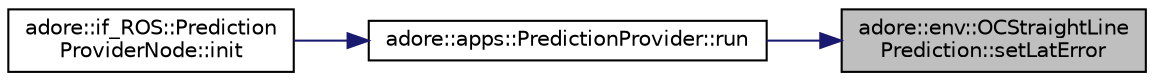 digraph "adore::env::OCStraightLinePrediction::setLatError"
{
 // LATEX_PDF_SIZE
  edge [fontname="Helvetica",fontsize="10",labelfontname="Helvetica",labelfontsize="10"];
  node [fontname="Helvetica",fontsize="10",shape=record];
  rankdir="RL";
  Node1 [label="adore::env::OCStraightLine\lPrediction::setLatError",height=0.2,width=0.4,color="black", fillcolor="grey75", style="filled", fontcolor="black",tooltip=" "];
  Node1 -> Node2 [dir="back",color="midnightblue",fontsize="10",style="solid",fontname="Helvetica"];
  Node2 [label="adore::apps::PredictionProvider::run",height=0.2,width=0.4,color="black", fillcolor="white", style="filled",URL="$classadore_1_1apps_1_1PredictionProvider.html#a2cbc8dae07b19988248bcc37aee7fbb5",tooltip=" "];
  Node2 -> Node3 [dir="back",color="midnightblue",fontsize="10",style="solid",fontname="Helvetica"];
  Node3 [label="adore::if_ROS::Prediction\lProviderNode::init",height=0.2,width=0.4,color="black", fillcolor="white", style="filled",URL="$classadore_1_1if__ROS_1_1PredictionProviderNode.html#a2bd0137f5108911b604d344cec08231b",tooltip=" "];
}
